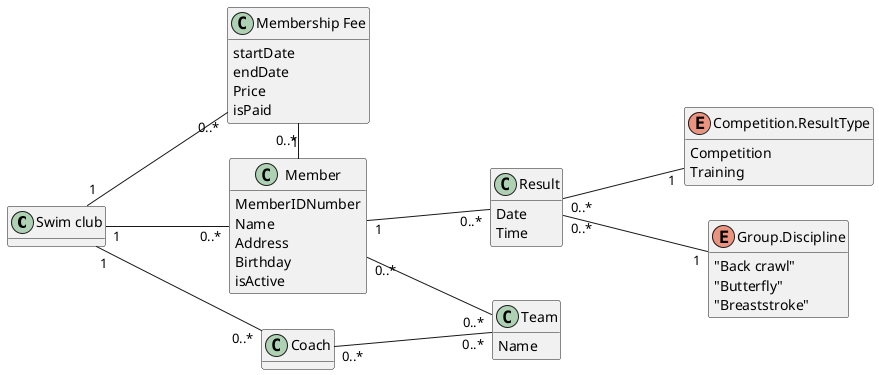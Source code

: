 @startuml

left to right direction
skinparam classAttributeIconSize 0
hide enum methods
hide class methods


class "Swim club" as swimclub {

}

class "Membership Fee" as memberfee {
    startDate
    endDate
    Price
    isPaid
}

class "Member" as member {
    MemberIDNumber
    Name
    Address
    Birthday
    isActive
}

class "Coach" as coach {

}

class "Result" as result {
    Date
    Time
}

enum "Competition.ResultType" as resulttype {
    Competition
    Training
}

enum "Group.Discipline" as discipline {
    "Freestyle (front crawl)"
    "Back crawl"
    "Butterfly"
    "Breaststroke"
}

class "Team" as team {
    Name
}



swimclub "1" --- "0..*" memberfee
swimclub "1" --d- "0..*" member
swimclub "1" --d- "0..*" coach
coach "0..*" --- "0..*" team
member "0..*" --- "0..*" team
member "1" --l- "0..*" memberfee 
result "0..*" --- "1" resulttype
member "1" --d- "0..*" result
result "0..*" --d- "1" discipline


@enduml